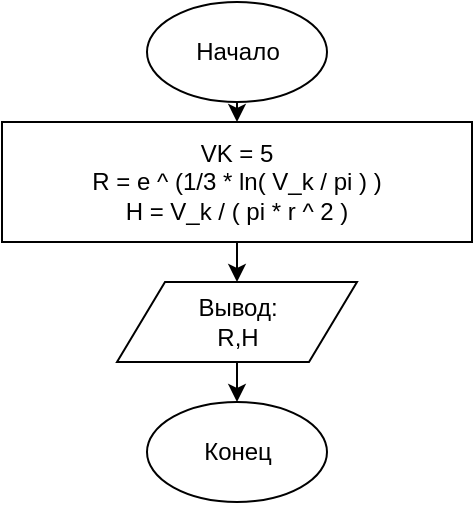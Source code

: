 <mxfile version="12.9.8" type="device"><diagram id="GMMjzkVvGkX2STeWnnzc" name="Page-1"><mxGraphModel dx="1108" dy="460" grid="1" gridSize="10" guides="1" tooltips="1" connect="1" arrows="1" fold="1" page="1" pageScale="1" pageWidth="850" pageHeight="1100" math="0" shadow="0"><root><mxCell id="0"/><mxCell id="1" parent="0"/><mxCell id="aXUE3q3X1vYiuID22sfj-1" style="edgeStyle=orthogonalEdgeStyle;rounded=0;orthogonalLoop=1;jettySize=auto;html=1;exitX=1;exitY=0.5;exitDx=0;exitDy=0;" edge="1" parent="1"><mxGeometry relative="1" as="geometry"><Array as="points"><mxPoint x="882.5" y="1363"/><mxPoint x="882.5" y="1560"/><mxPoint x="792.5" y="1560"/></Array><mxPoint x="852.5" y="1362.5" as="sourcePoint"/></mxGeometry></mxCell><mxCell id="aXUE3q3X1vYiuID22sfj-2" style="edgeStyle=orthogonalEdgeStyle;rounded=0;orthogonalLoop=1;jettySize=auto;html=1;exitX=1;exitY=0.5;exitDx=0;exitDy=0;entryX=0;entryY=0.5;entryDx=0;entryDy=0;" edge="1" parent="1"><mxGeometry relative="1" as="geometry"><Array as="points"><mxPoint x="872.5" y="1400"/><mxPoint x="872.5" y="1550"/><mxPoint x="702.5" y="1550"/><mxPoint x="702.5" y="1363"/></Array><mxPoint x="732.5" y="1362.5" as="targetPoint"/></mxGeometry></mxCell><mxCell id="aXUE3q3X1vYiuID22sfj-3" style="edgeStyle=orthogonalEdgeStyle;rounded=0;orthogonalLoop=1;jettySize=auto;html=1;exitX=1;exitY=0.5;exitDx=0;exitDy=0;entryX=0.5;entryY=0;entryDx=0;entryDy=0;" edge="1" parent="1"><mxGeometry relative="1" as="geometry"><Array as="points"><mxPoint x="872.5" y="1623"/><mxPoint x="872.5" y="1700"/><mxPoint x="792.5" y="1700"/></Array><mxPoint x="852.5" y="1622.5" as="sourcePoint"/></mxGeometry></mxCell><mxCell id="aXUE3q3X1vYiuID22sfj-4" style="edgeStyle=orthogonalEdgeStyle;rounded=0;orthogonalLoop=1;jettySize=auto;html=1;exitX=1;exitY=0.5;exitDx=0;exitDy=0;" edge="1" parent="1"><mxGeometry relative="1" as="geometry"><Array as="points"><mxPoint x="872.5" y="1723"/><mxPoint x="872.5" y="1800"/><mxPoint x="792.5" y="1800"/></Array><mxPoint x="852.5" y="1722.5" as="sourcePoint"/></mxGeometry></mxCell><mxCell id="aXUE3q3X1vYiuID22sfj-47" style="edgeStyle=orthogonalEdgeStyle;rounded=0;orthogonalLoop=1;jettySize=auto;html=1;exitX=1;exitY=0.5;exitDx=0;exitDy=0;" edge="1" parent="1"><mxGeometry relative="1" as="geometry"><Array as="points"><mxPoint x="1725" y="1903"/><mxPoint x="1725" y="2100"/><mxPoint x="1635" y="2100"/></Array><mxPoint x="1695" y="1902.5" as="sourcePoint"/></mxGeometry></mxCell><mxCell id="aXUE3q3X1vYiuID22sfj-48" style="edgeStyle=orthogonalEdgeStyle;rounded=0;orthogonalLoop=1;jettySize=auto;html=1;exitX=1;exitY=0.5;exitDx=0;exitDy=0;entryX=0;entryY=0.5;entryDx=0;entryDy=0;" edge="1" parent="1"><mxGeometry relative="1" as="geometry"><Array as="points"><mxPoint x="1715" y="1940"/><mxPoint x="1715" y="2090"/><mxPoint x="1545" y="2090"/><mxPoint x="1545" y="1903"/></Array><mxPoint x="1575" y="1902.5" as="targetPoint"/></mxGeometry></mxCell><mxCell id="aXUE3q3X1vYiuID22sfj-49" style="edgeStyle=orthogonalEdgeStyle;rounded=0;orthogonalLoop=1;jettySize=auto;html=1;exitX=1;exitY=0.5;exitDx=0;exitDy=0;entryX=0.5;entryY=0;entryDx=0;entryDy=0;" edge="1" parent="1"><mxGeometry relative="1" as="geometry"><Array as="points"><mxPoint x="1715" y="2163"/><mxPoint x="1715" y="2240"/><mxPoint x="1635" y="2240"/></Array><mxPoint x="1695" y="2162.5" as="sourcePoint"/></mxGeometry></mxCell><mxCell id="aXUE3q3X1vYiuID22sfj-50" style="edgeStyle=orthogonalEdgeStyle;rounded=0;orthogonalLoop=1;jettySize=auto;html=1;exitX=1;exitY=0.5;exitDx=0;exitDy=0;" edge="1" parent="1"><mxGeometry relative="1" as="geometry"><Array as="points"><mxPoint x="1715" y="2263"/><mxPoint x="1715" y="2340"/><mxPoint x="1635" y="2340"/></Array><mxPoint x="1695" y="2262.5" as="sourcePoint"/></mxGeometry></mxCell><mxCell id="aXUE3q3X1vYiuID22sfj-51" style="edgeStyle=orthogonalEdgeStyle;rounded=0;orthogonalLoop=1;jettySize=auto;html=1;exitX=1;exitY=0.5;exitDx=0;exitDy=0;" edge="1" parent="1"><mxGeometry relative="1" as="geometry"><Array as="points"><mxPoint x="1712.5" y="1893"/><mxPoint x="1712.5" y="2090"/><mxPoint x="1622.5" y="2090"/></Array><mxPoint x="1682.5" y="1892.5" as="sourcePoint"/></mxGeometry></mxCell><mxCell id="aXUE3q3X1vYiuID22sfj-52" style="edgeStyle=orthogonalEdgeStyle;rounded=0;orthogonalLoop=1;jettySize=auto;html=1;exitX=1;exitY=0.5;exitDx=0;exitDy=0;entryX=0;entryY=0.5;entryDx=0;entryDy=0;" edge="1" parent="1"><mxGeometry relative="1" as="geometry"><Array as="points"><mxPoint x="1702.5" y="1930"/><mxPoint x="1702.5" y="2080"/><mxPoint x="1532.5" y="2080"/><mxPoint x="1532.5" y="1893"/></Array><mxPoint x="1562.5" y="1892.5" as="targetPoint"/></mxGeometry></mxCell><mxCell id="aXUE3q3X1vYiuID22sfj-53" style="edgeStyle=orthogonalEdgeStyle;rounded=0;orthogonalLoop=1;jettySize=auto;html=1;exitX=1;exitY=0.5;exitDx=0;exitDy=0;entryX=0.5;entryY=0;entryDx=0;entryDy=0;" edge="1" parent="1"><mxGeometry relative="1" as="geometry"><Array as="points"><mxPoint x="1702.5" y="2153"/><mxPoint x="1702.5" y="2230"/><mxPoint x="1622.5" y="2230"/></Array><mxPoint x="1682.5" y="2152.5" as="sourcePoint"/></mxGeometry></mxCell><mxCell id="aXUE3q3X1vYiuID22sfj-54" style="edgeStyle=orthogonalEdgeStyle;rounded=0;orthogonalLoop=1;jettySize=auto;html=1;exitX=1;exitY=0.5;exitDx=0;exitDy=0;" edge="1" parent="1"><mxGeometry relative="1" as="geometry"><Array as="points"><mxPoint x="1702.5" y="2253"/><mxPoint x="1702.5" y="2330"/><mxPoint x="1622.5" y="2330"/></Array><mxPoint x="1682.5" y="2252.5" as="sourcePoint"/></mxGeometry></mxCell><mxCell id="aXUE3q3X1vYiuID22sfj-127" style="edgeStyle=orthogonalEdgeStyle;rounded=0;orthogonalLoop=1;jettySize=auto;html=1;exitX=1;exitY=0.5;exitDx=0;exitDy=0;" edge="1" parent="1"><mxGeometry relative="1" as="geometry"><Array as="points"><mxPoint x="885" y="1383"/><mxPoint x="885" y="1580"/><mxPoint x="795" y="1580"/></Array><mxPoint x="855" y="1382.5" as="sourcePoint"/></mxGeometry></mxCell><mxCell id="aXUE3q3X1vYiuID22sfj-128" style="edgeStyle=orthogonalEdgeStyle;rounded=0;orthogonalLoop=1;jettySize=auto;html=1;exitX=1;exitY=0.5;exitDx=0;exitDy=0;entryX=0;entryY=0.5;entryDx=0;entryDy=0;" edge="1" parent="1"><mxGeometry relative="1" as="geometry"><Array as="points"><mxPoint x="875" y="1420"/><mxPoint x="875" y="1570"/><mxPoint x="705" y="1570"/><mxPoint x="705" y="1383"/></Array><mxPoint x="735" y="1382.5" as="targetPoint"/></mxGeometry></mxCell><mxCell id="aXUE3q3X1vYiuID22sfj-129" style="edgeStyle=orthogonalEdgeStyle;rounded=0;orthogonalLoop=1;jettySize=auto;html=1;exitX=1;exitY=0.5;exitDx=0;exitDy=0;entryX=0.5;entryY=0;entryDx=0;entryDy=0;" edge="1" parent="1"><mxGeometry relative="1" as="geometry"><Array as="points"><mxPoint x="875" y="1643"/><mxPoint x="875" y="1720"/><mxPoint x="795" y="1720"/></Array><mxPoint x="855" y="1642.5" as="sourcePoint"/></mxGeometry></mxCell><mxCell id="aXUE3q3X1vYiuID22sfj-130" style="edgeStyle=orthogonalEdgeStyle;rounded=0;orthogonalLoop=1;jettySize=auto;html=1;exitX=1;exitY=0.5;exitDx=0;exitDy=0;" edge="1" parent="1"><mxGeometry relative="1" as="geometry"><Array as="points"><mxPoint x="875" y="1743"/><mxPoint x="875" y="1820"/><mxPoint x="795" y="1820"/></Array><mxPoint x="855" y="1742.5" as="sourcePoint"/></mxGeometry></mxCell><mxCell id="aXUE3q3X1vYiuID22sfj-131" style="edgeStyle=orthogonalEdgeStyle;rounded=0;orthogonalLoop=1;jettySize=auto;html=1;exitX=0.5;exitY=1;exitDx=0;exitDy=0;entryX=0.5;entryY=0;entryDx=0;entryDy=0;" edge="1" parent="1" source="aXUE3q3X1vYiuID22sfj-132" target="aXUE3q3X1vYiuID22sfj-134"><mxGeometry relative="1" as="geometry"/></mxCell><mxCell id="aXUE3q3X1vYiuID22sfj-132" value="Начало" style="ellipse;whiteSpace=wrap;html=1;" vertex="1" parent="1"><mxGeometry x="102.5" y="30" width="90" height="50" as="geometry"/></mxCell><mxCell id="aXUE3q3X1vYiuID22sfj-133" style="edgeStyle=orthogonalEdgeStyle;rounded=0;orthogonalLoop=1;jettySize=auto;html=1;exitX=0.5;exitY=1;exitDx=0;exitDy=0;entryX=0.5;entryY=0;entryDx=0;entryDy=0;" edge="1" parent="1" source="aXUE3q3X1vYiuID22sfj-134" target="aXUE3q3X1vYiuID22sfj-137"><mxGeometry relative="1" as="geometry"/></mxCell><mxCell id="aXUE3q3X1vYiuID22sfj-134" value="&lt;div&gt;VK = 5&lt;br&gt;&lt;/div&gt;&lt;div&gt;R = e ^ (1/3 * ln( V_k / pi ) ) &lt;br&gt;&lt;/div&gt;&lt;div&gt;H = V_k / ( pi * r ^ 2 )&lt;br&gt;&lt;/div&gt;" style="rounded=0;whiteSpace=wrap;html=1;" vertex="1" parent="1"><mxGeometry x="30" y="90" width="235" height="60" as="geometry"/></mxCell><mxCell id="aXUE3q3X1vYiuID22sfj-135" value="Конец" style="ellipse;whiteSpace=wrap;html=1;" vertex="1" parent="1"><mxGeometry x="102.5" y="230" width="90" height="50" as="geometry"/></mxCell><mxCell id="aXUE3q3X1vYiuID22sfj-136" style="edgeStyle=orthogonalEdgeStyle;rounded=0;orthogonalLoop=1;jettySize=auto;html=1;exitX=0.5;exitY=1;exitDx=0;exitDy=0;entryX=0.5;entryY=0;entryDx=0;entryDy=0;" edge="1" parent="1" source="aXUE3q3X1vYiuID22sfj-137" target="aXUE3q3X1vYiuID22sfj-135"><mxGeometry relative="1" as="geometry"/></mxCell><mxCell id="aXUE3q3X1vYiuID22sfj-137" value="&lt;div&gt;Вывод:&lt;/div&gt;&lt;div&gt;R,H&lt;/div&gt;" style="shape=parallelogram;perimeter=parallelogramPerimeter;whiteSpace=wrap;html=1;" vertex="1" parent="1"><mxGeometry x="87.5" y="170" width="120" height="40" as="geometry"/></mxCell></root></mxGraphModel></diagram></mxfile>